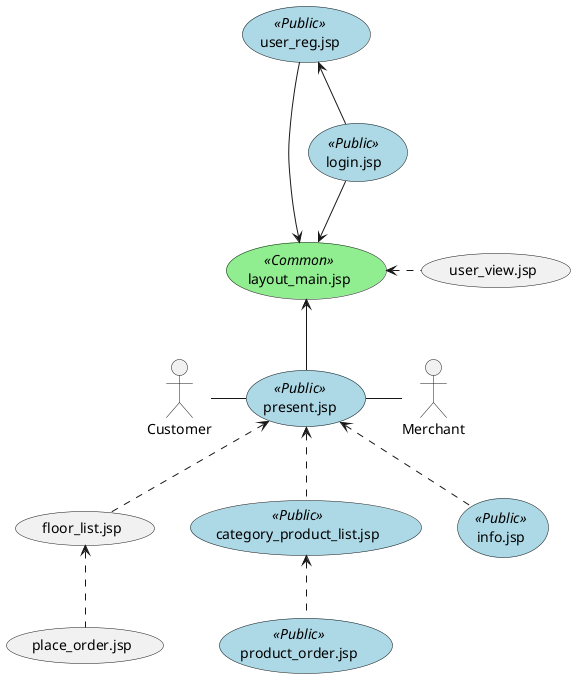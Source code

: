@startuml

skinparam usecase {
    BackgroundColor<< Public >>  LightBlue
    BackgroundColor<< Common >> LightGreen
}

actor Customer 
actor Merchant

(layout_main.jsp) << Common >>
(present.jsp) << Public >>
(info.jsp) << Public >>
(user_reg.jsp) << Public >>
(login.jsp) << Public >>
(category_product_list.jsp) << Public >>
(product_order.jsp) << Public >>

Customer - (present.jsp)
(present.jsp) - Merchant

(present.jsp) -up-> (layout_main.jsp)
(user_reg.jsp) -down-> (layout_main.jsp)
(login.jsp) -up-> (user_reg.jsp) 
(login.jsp) -down-> (layout_main.jsp)
(user_view.jsp) .left-> (layout_main.jsp)

(info.jsp) .up-> (present.jsp)
(category_product_list.jsp) .up-> (present.jsp)
(product_order.jsp) .up-> (category_product_list.jsp)

(floor_list.jsp) .up-> (present.jsp)
(place_order.jsp) .up-> (floor_list.jsp)
 
@enduml